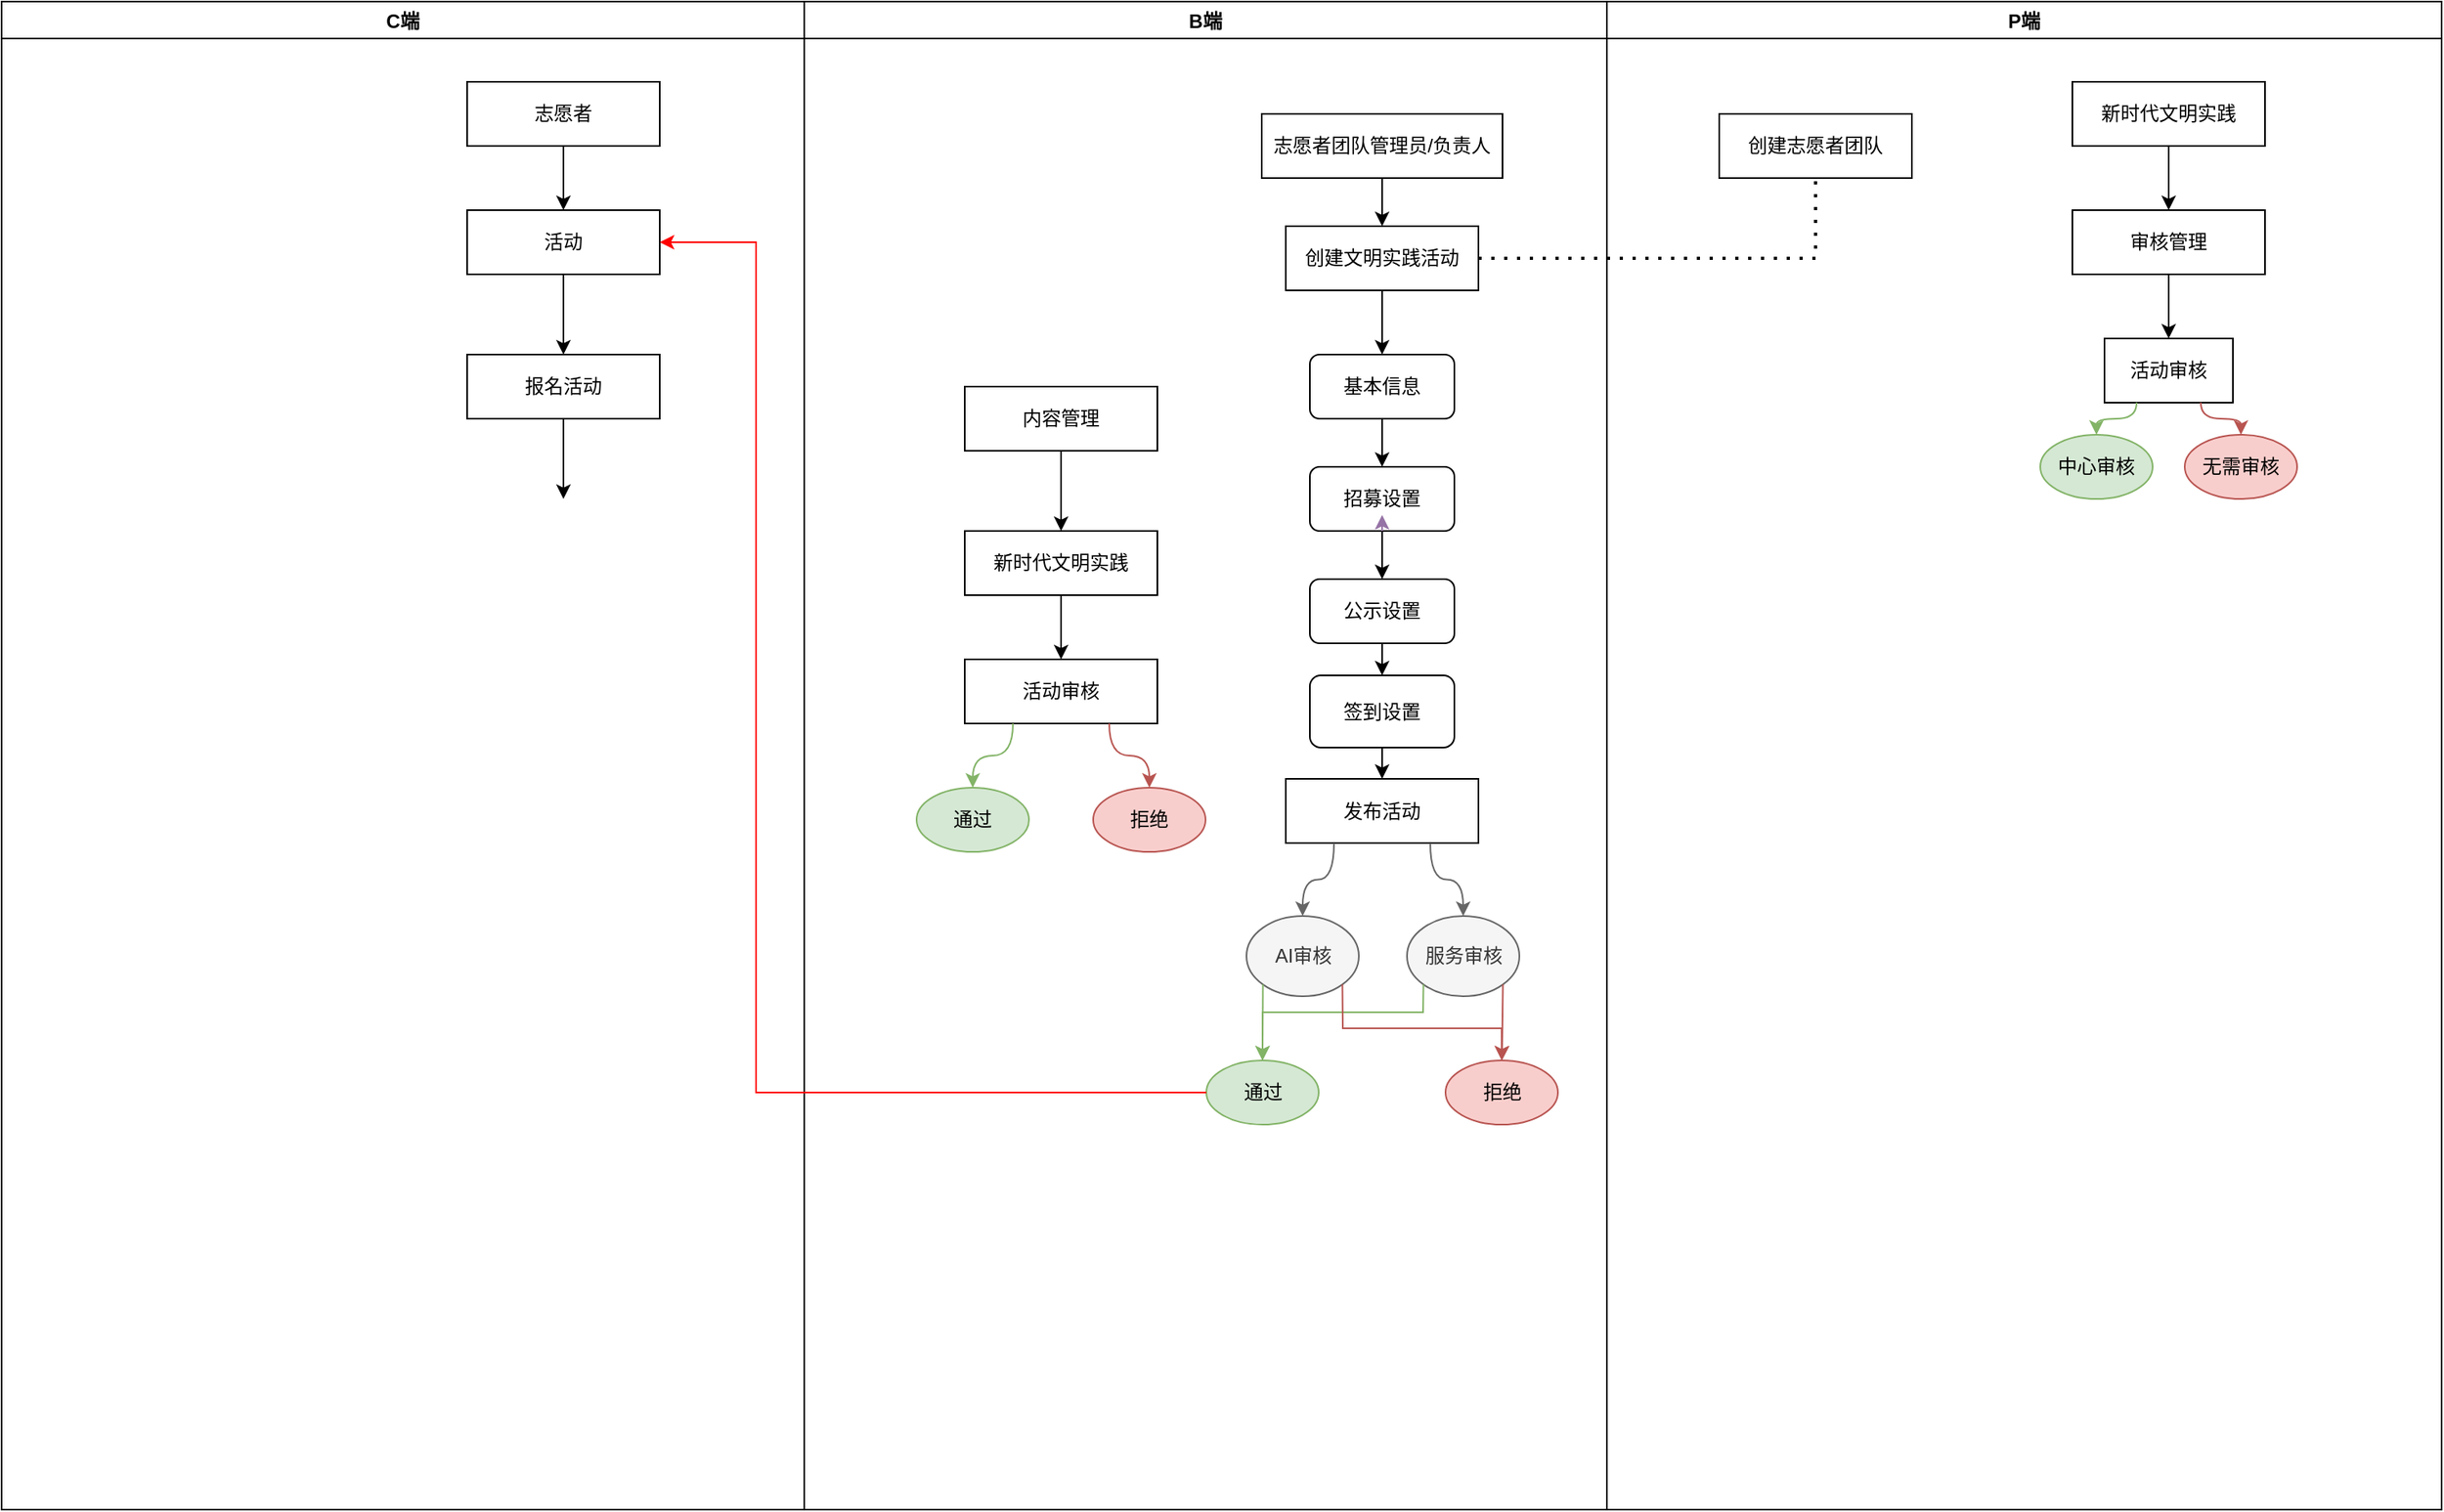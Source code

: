<mxfile version="15.6.8" type="github">
  <diagram id="qpCgczyUxhtcVtG9j94T" name="第 1 页">
    <mxGraphModel dx="1422" dy="761" grid="1" gridSize="10" guides="1" tooltips="1" connect="1" arrows="1" fold="1" page="1" pageScale="1" pageWidth="827" pageHeight="1169" math="0" shadow="0">
      <root>
        <mxCell id="0" />
        <mxCell id="1" parent="0" />
        <mxCell id="KroNpoQIzIgqycC2E6Yz-1" value="C端" style="swimlane;" vertex="1" parent="1">
          <mxGeometry x="180" y="100" width="500" height="940" as="geometry" />
        </mxCell>
        <mxCell id="KroNpoQIzIgqycC2E6Yz-63" value="活动" style="rounded=0;whiteSpace=wrap;html=1;" vertex="1" parent="KroNpoQIzIgqycC2E6Yz-1">
          <mxGeometry x="290" y="130" width="120" height="40" as="geometry" />
        </mxCell>
        <mxCell id="KroNpoQIzIgqycC2E6Yz-64" value="志愿者" style="rounded=0;whiteSpace=wrap;html=1;" vertex="1" parent="KroNpoQIzIgqycC2E6Yz-1">
          <mxGeometry x="290" y="50" width="120" height="40" as="geometry" />
        </mxCell>
        <mxCell id="KroNpoQIzIgqycC2E6Yz-65" value="" style="endArrow=classic;html=1;rounded=0;strokeColor=#000000;exitX=0.5;exitY=1;exitDx=0;exitDy=0;" edge="1" parent="KroNpoQIzIgqycC2E6Yz-1" source="KroNpoQIzIgqycC2E6Yz-64" target="KroNpoQIzIgqycC2E6Yz-63">
          <mxGeometry width="50" height="50" relative="1" as="geometry">
            <mxPoint x="560" y="320" as="sourcePoint" />
            <mxPoint x="610" y="270" as="targetPoint" />
          </mxGeometry>
        </mxCell>
        <mxCell id="KroNpoQIzIgqycC2E6Yz-66" value="报名活动" style="rounded=0;whiteSpace=wrap;html=1;" vertex="1" parent="KroNpoQIzIgqycC2E6Yz-1">
          <mxGeometry x="290" y="220" width="120" height="40" as="geometry" />
        </mxCell>
        <mxCell id="KroNpoQIzIgqycC2E6Yz-67" value="" style="endArrow=classic;html=1;rounded=0;strokeColor=#000000;exitX=0.5;exitY=1;exitDx=0;exitDy=0;entryX=0.5;entryY=0;entryDx=0;entryDy=0;" edge="1" parent="KroNpoQIzIgqycC2E6Yz-1" source="KroNpoQIzIgqycC2E6Yz-63" target="KroNpoQIzIgqycC2E6Yz-66">
          <mxGeometry width="50" height="50" relative="1" as="geometry">
            <mxPoint x="560" y="320" as="sourcePoint" />
            <mxPoint x="610" y="270" as="targetPoint" />
          </mxGeometry>
        </mxCell>
        <mxCell id="KroNpoQIzIgqycC2E6Yz-3" value="B端" style="swimlane;" vertex="1" parent="1">
          <mxGeometry x="680" y="100" width="500" height="940" as="geometry" />
        </mxCell>
        <mxCell id="KroNpoQIzIgqycC2E6Yz-6" value="志愿者团队管理员/负责人" style="rounded=0;whiteSpace=wrap;html=1;" vertex="1" parent="KroNpoQIzIgqycC2E6Yz-3">
          <mxGeometry x="285" y="70" width="150" height="40" as="geometry" />
        </mxCell>
        <mxCell id="KroNpoQIzIgqycC2E6Yz-7" value="创建文明实践活动" style="rounded=0;whiteSpace=wrap;html=1;" vertex="1" parent="KroNpoQIzIgqycC2E6Yz-3">
          <mxGeometry x="300" y="140" width="120" height="40" as="geometry" />
        </mxCell>
        <mxCell id="KroNpoQIzIgqycC2E6Yz-8" value="" style="endArrow=classic;html=1;rounded=0;exitX=0.5;exitY=1;exitDx=0;exitDy=0;entryX=0.5;entryY=0;entryDx=0;entryDy=0;" edge="1" parent="KroNpoQIzIgqycC2E6Yz-3" source="KroNpoQIzIgqycC2E6Yz-6" target="KroNpoQIzIgqycC2E6Yz-7">
          <mxGeometry width="50" height="50" relative="1" as="geometry">
            <mxPoint x="205" y="410" as="sourcePoint" />
            <mxPoint x="255" y="360" as="targetPoint" />
          </mxGeometry>
        </mxCell>
        <mxCell id="KroNpoQIzIgqycC2E6Yz-9" value="基本信息" style="rounded=1;whiteSpace=wrap;html=1;" vertex="1" parent="KroNpoQIzIgqycC2E6Yz-3">
          <mxGeometry x="315" y="220" width="90" height="40" as="geometry" />
        </mxCell>
        <mxCell id="KroNpoQIzIgqycC2E6Yz-11" value="公示设置" style="rounded=1;whiteSpace=wrap;html=1;" vertex="1" parent="KroNpoQIzIgqycC2E6Yz-3">
          <mxGeometry x="315" y="360" width="90" height="40" as="geometry" />
        </mxCell>
        <mxCell id="KroNpoQIzIgqycC2E6Yz-12" value="签到设置" style="rounded=1;whiteSpace=wrap;html=1;" vertex="1" parent="KroNpoQIzIgqycC2E6Yz-3">
          <mxGeometry x="315" y="420" width="90" height="45" as="geometry" />
        </mxCell>
        <mxCell id="KroNpoQIzIgqycC2E6Yz-13" value="" style="endArrow=classic;html=1;rounded=0;exitX=0.5;exitY=1;exitDx=0;exitDy=0;entryX=0.5;entryY=0;entryDx=0;entryDy=0;" edge="1" parent="KroNpoQIzIgqycC2E6Yz-3" source="KroNpoQIzIgqycC2E6Yz-7" target="KroNpoQIzIgqycC2E6Yz-9">
          <mxGeometry width="50" height="50" relative="1" as="geometry">
            <mxPoint x="205" y="410" as="sourcePoint" />
            <mxPoint x="255" y="360" as="targetPoint" />
          </mxGeometry>
        </mxCell>
        <mxCell id="KroNpoQIzIgqycC2E6Yz-16" value="" style="endArrow=classic;html=1;rounded=0;exitX=0.5;exitY=1;exitDx=0;exitDy=0;entryX=0.5;entryY=0;entryDx=0;entryDy=0;" edge="1" parent="KroNpoQIzIgqycC2E6Yz-3" source="KroNpoQIzIgqycC2E6Yz-11" target="KroNpoQIzIgqycC2E6Yz-12">
          <mxGeometry width="50" height="50" relative="1" as="geometry">
            <mxPoint x="205" y="485" as="sourcePoint" />
            <mxPoint x="255" y="435" as="targetPoint" />
          </mxGeometry>
        </mxCell>
        <mxCell id="KroNpoQIzIgqycC2E6Yz-32" value="发布活动" style="rounded=0;whiteSpace=wrap;html=1;" vertex="1" parent="KroNpoQIzIgqycC2E6Yz-3">
          <mxGeometry x="300" y="484.5" width="120" height="40" as="geometry" />
        </mxCell>
        <mxCell id="KroNpoQIzIgqycC2E6Yz-33" value="" style="endArrow=classic;html=1;rounded=0;exitX=0.5;exitY=1;exitDx=0;exitDy=0;entryX=0.5;entryY=0;entryDx=0;entryDy=0;" edge="1" parent="KroNpoQIzIgqycC2E6Yz-3" source="KroNpoQIzIgqycC2E6Yz-12" target="KroNpoQIzIgqycC2E6Yz-32">
          <mxGeometry width="50" height="50" relative="1" as="geometry">
            <mxPoint x="140" y="430" as="sourcePoint" />
            <mxPoint x="190" y="380" as="targetPoint" />
          </mxGeometry>
        </mxCell>
        <mxCell id="KroNpoQIzIgqycC2E6Yz-36" value="AI审核" style="ellipse;whiteSpace=wrap;html=1;fillColor=#f5f5f5;fontColor=#333333;strokeColor=#666666;" vertex="1" parent="KroNpoQIzIgqycC2E6Yz-3">
          <mxGeometry x="275.5" y="570" width="70" height="50" as="geometry" />
        </mxCell>
        <mxCell id="KroNpoQIzIgqycC2E6Yz-35" value="" style="endArrow=classic;html=1;rounded=0;exitX=0.25;exitY=1;exitDx=0;exitDy=0;fillColor=#f5f5f5;strokeColor=#666666;edgeStyle=orthogonalEdgeStyle;curved=1;" edge="1" parent="KroNpoQIzIgqycC2E6Yz-3" source="KroNpoQIzIgqycC2E6Yz-32" target="KroNpoQIzIgqycC2E6Yz-36">
          <mxGeometry width="50" height="50" relative="1" as="geometry">
            <mxPoint x="100" y="650" as="sourcePoint" />
            <mxPoint x="130" y="700" as="targetPoint" />
          </mxGeometry>
        </mxCell>
        <mxCell id="KroNpoQIzIgqycC2E6Yz-37" value="服务审核" style="ellipse;whiteSpace=wrap;html=1;fillColor=#f5f5f5;fontColor=#333333;strokeColor=#666666;" vertex="1" parent="KroNpoQIzIgqycC2E6Yz-3">
          <mxGeometry x="375.5" y="570" width="70" height="50" as="geometry" />
        </mxCell>
        <mxCell id="KroNpoQIzIgqycC2E6Yz-38" value="" style="endArrow=classic;html=1;rounded=0;curved=1;exitX=0.75;exitY=1;exitDx=0;exitDy=0;entryX=0.5;entryY=0;entryDx=0;entryDy=0;edgeStyle=orthogonalEdgeStyle;fillColor=#f5f5f5;strokeColor=#666666;" edge="1" parent="KroNpoQIzIgqycC2E6Yz-3" source="KroNpoQIzIgqycC2E6Yz-32" target="KroNpoQIzIgqycC2E6Yz-37">
          <mxGeometry width="50" height="50" relative="1" as="geometry">
            <mxPoint x="150" y="660" as="sourcePoint" />
            <mxPoint x="150" y="460" as="targetPoint" />
          </mxGeometry>
        </mxCell>
        <mxCell id="KroNpoQIzIgqycC2E6Yz-43" value="内容管理" style="rounded=0;whiteSpace=wrap;html=1;" vertex="1" parent="KroNpoQIzIgqycC2E6Yz-3">
          <mxGeometry x="100" y="240" width="120" height="40" as="geometry" />
        </mxCell>
        <mxCell id="KroNpoQIzIgqycC2E6Yz-45" value="活动审核" style="rounded=0;whiteSpace=wrap;html=1;" vertex="1" parent="KroNpoQIzIgqycC2E6Yz-3">
          <mxGeometry x="100" y="410" width="120" height="40" as="geometry" />
        </mxCell>
        <mxCell id="KroNpoQIzIgqycC2E6Yz-46" value="新时代文明实践" style="rounded=0;whiteSpace=wrap;html=1;" vertex="1" parent="KroNpoQIzIgqycC2E6Yz-3">
          <mxGeometry x="100" y="330" width="120" height="40" as="geometry" />
        </mxCell>
        <mxCell id="KroNpoQIzIgqycC2E6Yz-47" value="" style="endArrow=classic;html=1;rounded=1;strokeColor=default;exitX=0.5;exitY=1;exitDx=0;exitDy=0;" edge="1" parent="KroNpoQIzIgqycC2E6Yz-3" source="KroNpoQIzIgqycC2E6Yz-43" target="KroNpoQIzIgqycC2E6Yz-46">
          <mxGeometry width="50" height="50" relative="1" as="geometry">
            <mxPoint x="393" y="370" as="sourcePoint" />
            <mxPoint x="443" y="320" as="targetPoint" />
          </mxGeometry>
        </mxCell>
        <mxCell id="KroNpoQIzIgqycC2E6Yz-48" value="" style="endArrow=classic;html=1;rounded=1;strokeColor=default;exitX=0.5;exitY=1;exitDx=0;exitDy=0;entryX=0.5;entryY=0;entryDx=0;entryDy=0;" edge="1" parent="KroNpoQIzIgqycC2E6Yz-3" source="KroNpoQIzIgqycC2E6Yz-46" target="KroNpoQIzIgqycC2E6Yz-45">
          <mxGeometry width="50" height="50" relative="1" as="geometry">
            <mxPoint x="393" y="370" as="sourcePoint" />
            <mxPoint x="443" y="320" as="targetPoint" />
          </mxGeometry>
        </mxCell>
        <mxCell id="KroNpoQIzIgqycC2E6Yz-51" value="通过" style="ellipse;whiteSpace=wrap;html=1;fillColor=#d5e8d4;strokeColor=#82b366;" vertex="1" parent="KroNpoQIzIgqycC2E6Yz-3">
          <mxGeometry x="70" y="490" width="70" height="40" as="geometry" />
        </mxCell>
        <mxCell id="KroNpoQIzIgqycC2E6Yz-52" value="" style="endArrow=classic;html=1;rounded=0;exitX=0.25;exitY=1;exitDx=0;exitDy=0;entryX=0.5;entryY=0;entryDx=0;entryDy=0;edgeStyle=orthogonalEdgeStyle;curved=1;fillColor=#d5e8d4;strokeColor=#82b366;" edge="1" parent="KroNpoQIzIgqycC2E6Yz-3" target="KroNpoQIzIgqycC2E6Yz-51" source="KroNpoQIzIgqycC2E6Yz-45">
          <mxGeometry width="50" height="50" relative="1" as="geometry">
            <mxPoint x="120" y="530" as="sourcePoint" />
            <mxPoint x="-1320" y="520" as="targetPoint" />
          </mxGeometry>
        </mxCell>
        <mxCell id="KroNpoQIzIgqycC2E6Yz-53" value="拒绝" style="ellipse;whiteSpace=wrap;html=1;fillColor=#f8cecc;strokeColor=#b85450;" vertex="1" parent="KroNpoQIzIgqycC2E6Yz-3">
          <mxGeometry x="180" y="490" width="70" height="40" as="geometry" />
        </mxCell>
        <mxCell id="KroNpoQIzIgqycC2E6Yz-54" value="" style="endArrow=classic;html=1;rounded=0;exitX=0.75;exitY=1;exitDx=0;exitDy=0;entryX=0.5;entryY=0;entryDx=0;entryDy=0;edgeStyle=orthogonalEdgeStyle;curved=1;fillColor=#f8cecc;strokeColor=#b85450;" edge="1" parent="KroNpoQIzIgqycC2E6Yz-3" target="KroNpoQIzIgqycC2E6Yz-53" source="KroNpoQIzIgqycC2E6Yz-45">
          <mxGeometry width="50" height="50" relative="1" as="geometry">
            <mxPoint x="190" y="530" as="sourcePoint" />
            <mxPoint x="-1290" y="520" as="targetPoint" />
          </mxGeometry>
        </mxCell>
        <mxCell id="KroNpoQIzIgqycC2E6Yz-55" value="通过" style="ellipse;whiteSpace=wrap;html=1;fillColor=#d5e8d4;strokeColor=#82b366;" vertex="1" parent="KroNpoQIzIgqycC2E6Yz-3">
          <mxGeometry x="250.5" y="660" width="70" height="40" as="geometry" />
        </mxCell>
        <mxCell id="KroNpoQIzIgqycC2E6Yz-56" value="拒绝" style="ellipse;whiteSpace=wrap;html=1;fillColor=#f8cecc;strokeColor=#b85450;" vertex="1" parent="KroNpoQIzIgqycC2E6Yz-3">
          <mxGeometry x="399.5" y="660" width="70" height="40" as="geometry" />
        </mxCell>
        <mxCell id="KroNpoQIzIgqycC2E6Yz-57" value="" style="endArrow=classic;html=1;rounded=1;strokeColor=#82b366;exitX=0;exitY=1;exitDx=0;exitDy=0;entryX=0.5;entryY=0;entryDx=0;entryDy=0;fillColor=#d5e8d4;" edge="1" parent="KroNpoQIzIgqycC2E6Yz-3" source="KroNpoQIzIgqycC2E6Yz-36" target="KroNpoQIzIgqycC2E6Yz-55">
          <mxGeometry width="50" height="50" relative="1" as="geometry">
            <mxPoint x="295.5" y="540" as="sourcePoint" />
            <mxPoint x="345.5" y="490" as="targetPoint" />
          </mxGeometry>
        </mxCell>
        <mxCell id="KroNpoQIzIgqycC2E6Yz-10" value="招募设置" style="rounded=1;whiteSpace=wrap;html=1;" vertex="1" parent="KroNpoQIzIgqycC2E6Yz-3">
          <mxGeometry x="315" y="290" width="90" height="40" as="geometry" />
        </mxCell>
        <mxCell id="KroNpoQIzIgqycC2E6Yz-14" value="" style="endArrow=classic;html=1;rounded=0;exitX=0.5;exitY=1;exitDx=0;exitDy=0;" edge="1" parent="KroNpoQIzIgqycC2E6Yz-3" source="KroNpoQIzIgqycC2E6Yz-9" target="KroNpoQIzIgqycC2E6Yz-10">
          <mxGeometry width="50" height="50" relative="1" as="geometry">
            <mxPoint x="205" y="410" as="sourcePoint" />
            <mxPoint x="255" y="360" as="targetPoint" />
          </mxGeometry>
        </mxCell>
        <mxCell id="KroNpoQIzIgqycC2E6Yz-15" value="" style="endArrow=classic;html=1;rounded=0;exitX=0.5;exitY=1;exitDx=0;exitDy=0;entryX=0.5;entryY=0;entryDx=0;entryDy=0;" edge="1" parent="KroNpoQIzIgqycC2E6Yz-3" source="KroNpoQIzIgqycC2E6Yz-10" target="KroNpoQIzIgqycC2E6Yz-11">
          <mxGeometry width="50" height="50" relative="1" as="geometry">
            <mxPoint x="205" y="440" as="sourcePoint" />
            <mxPoint x="255" y="390" as="targetPoint" />
          </mxGeometry>
        </mxCell>
        <mxCell id="KroNpoQIzIgqycC2E6Yz-58" value="" style="endArrow=classic;html=1;rounded=0;strokeColor=#82b366;exitX=0;exitY=1;exitDx=0;exitDy=0;entryX=0.5;entryY=0;entryDx=0;entryDy=0;fillColor=#d5e8d4;" edge="1" parent="KroNpoQIzIgqycC2E6Yz-3" source="KroNpoQIzIgqycC2E6Yz-37" target="KroNpoQIzIgqycC2E6Yz-55">
          <mxGeometry width="50" height="50" relative="1" as="geometry">
            <mxPoint x="295.5" y="400" as="sourcePoint" />
            <mxPoint x="345.5" y="350" as="targetPoint" />
            <Array as="points">
              <mxPoint x="385.5" y="630" />
              <mxPoint x="285.5" y="630" />
            </Array>
          </mxGeometry>
        </mxCell>
        <mxCell id="KroNpoQIzIgqycC2E6Yz-59" value="" style="endArrow=classic;html=1;rounded=0;strokeColor=#b85450;exitX=1;exitY=1;exitDx=0;exitDy=0;fillColor=#f8cecc;" edge="1" parent="KroNpoQIzIgqycC2E6Yz-3" source="KroNpoQIzIgqycC2E6Yz-37" target="KroNpoQIzIgqycC2E6Yz-56">
          <mxGeometry width="50" height="50" relative="1" as="geometry">
            <mxPoint x="295.5" y="400" as="sourcePoint" />
            <mxPoint x="345.5" y="350" as="targetPoint" />
          </mxGeometry>
        </mxCell>
        <mxCell id="KroNpoQIzIgqycC2E6Yz-60" value="" style="endArrow=classic;html=1;rounded=0;strokeColor=#b85450;exitX=1;exitY=1;exitDx=0;exitDy=0;entryX=0.5;entryY=0;entryDx=0;entryDy=0;fillColor=#f8cecc;" edge="1" parent="KroNpoQIzIgqycC2E6Yz-3" source="KroNpoQIzIgqycC2E6Yz-36" target="KroNpoQIzIgqycC2E6Yz-56">
          <mxGeometry width="50" height="50" relative="1" as="geometry">
            <mxPoint x="295.5" y="400" as="sourcePoint" />
            <mxPoint x="345.5" y="350" as="targetPoint" />
            <Array as="points">
              <mxPoint x="335.5" y="640" />
              <mxPoint x="434.5" y="640" />
            </Array>
          </mxGeometry>
        </mxCell>
        <mxCell id="KroNpoQIzIgqycC2E6Yz-4" value="P端" style="swimlane;" vertex="1" parent="1">
          <mxGeometry x="1180" y="100" width="520" height="940" as="geometry" />
        </mxCell>
        <mxCell id="KroNpoQIzIgqycC2E6Yz-5" value="创建志愿者团队" style="rounded=0;whiteSpace=wrap;html=1;" vertex="1" parent="KroNpoQIzIgqycC2E6Yz-4">
          <mxGeometry x="70" y="70" width="120" height="40" as="geometry" />
        </mxCell>
        <mxCell id="KroNpoQIzIgqycC2E6Yz-19" value="新时代文明实践" style="rounded=0;whiteSpace=wrap;html=1;" vertex="1" parent="KroNpoQIzIgqycC2E6Yz-4">
          <mxGeometry x="290" y="50" width="120" height="40" as="geometry" />
        </mxCell>
        <mxCell id="KroNpoQIzIgqycC2E6Yz-21" value="审核管理" style="rounded=0;whiteSpace=wrap;html=1;" vertex="1" parent="KroNpoQIzIgqycC2E6Yz-4">
          <mxGeometry x="290" y="130" width="120" height="40" as="geometry" />
        </mxCell>
        <mxCell id="KroNpoQIzIgqycC2E6Yz-22" value="活动审核" style="rounded=0;whiteSpace=wrap;html=1;" vertex="1" parent="KroNpoQIzIgqycC2E6Yz-4">
          <mxGeometry x="310" y="210" width="80" height="40" as="geometry" />
        </mxCell>
        <mxCell id="KroNpoQIzIgqycC2E6Yz-23" value="" style="endArrow=classic;html=1;rounded=0;exitX=0.5;exitY=1;exitDx=0;exitDy=0;" edge="1" parent="KroNpoQIzIgqycC2E6Yz-4" source="KroNpoQIzIgqycC2E6Yz-21" target="KroNpoQIzIgqycC2E6Yz-22">
          <mxGeometry width="50" height="50" relative="1" as="geometry">
            <mxPoint x="20" y="290" as="sourcePoint" />
            <mxPoint x="70" y="240" as="targetPoint" />
          </mxGeometry>
        </mxCell>
        <mxCell id="KroNpoQIzIgqycC2E6Yz-24" value="中心审核" style="ellipse;whiteSpace=wrap;html=1;fillColor=#d5e8d4;strokeColor=#82b366;" vertex="1" parent="KroNpoQIzIgqycC2E6Yz-4">
          <mxGeometry x="270" y="270" width="70" height="40" as="geometry" />
        </mxCell>
        <mxCell id="KroNpoQIzIgqycC2E6Yz-25" value="无需审核" style="ellipse;whiteSpace=wrap;html=1;fillColor=#f8cecc;strokeColor=#b85450;" vertex="1" parent="KroNpoQIzIgqycC2E6Yz-4">
          <mxGeometry x="360" y="270" width="70" height="40" as="geometry" />
        </mxCell>
        <mxCell id="KroNpoQIzIgqycC2E6Yz-26" value="" style="endArrow=classic;html=1;rounded=0;exitX=0.25;exitY=1;exitDx=0;exitDy=0;entryX=0.5;entryY=0;entryDx=0;entryDy=0;edgeStyle=orthogonalEdgeStyle;curved=1;fillColor=#d5e8d4;strokeColor=#82b366;" edge="1" parent="KroNpoQIzIgqycC2E6Yz-4" source="KroNpoQIzIgqycC2E6Yz-22" target="KroNpoQIzIgqycC2E6Yz-24">
          <mxGeometry width="50" height="50" relative="1" as="geometry">
            <mxPoint x="20" y="390" as="sourcePoint" />
            <mxPoint x="70" y="340" as="targetPoint" />
          </mxGeometry>
        </mxCell>
        <mxCell id="KroNpoQIzIgqycC2E6Yz-27" value="" style="endArrow=classic;html=1;rounded=0;exitX=0.75;exitY=1;exitDx=0;exitDy=0;entryX=0.5;entryY=0;entryDx=0;entryDy=0;edgeStyle=orthogonalEdgeStyle;curved=1;fillColor=#f8cecc;strokeColor=#b85450;" edge="1" parent="KroNpoQIzIgqycC2E6Yz-4" source="KroNpoQIzIgqycC2E6Yz-22" target="KroNpoQIzIgqycC2E6Yz-25">
          <mxGeometry width="50" height="50" relative="1" as="geometry">
            <mxPoint x="20" y="390" as="sourcePoint" />
            <mxPoint x="70" y="340" as="targetPoint" />
          </mxGeometry>
        </mxCell>
        <mxCell id="KroNpoQIzIgqycC2E6Yz-18" value="" style="endArrow=none;dashed=1;html=1;dashPattern=1 3;strokeWidth=2;rounded=0;exitX=1;exitY=0.5;exitDx=0;exitDy=0;entryX=0.5;entryY=1;entryDx=0;entryDy=0;" edge="1" parent="1" source="KroNpoQIzIgqycC2E6Yz-7" target="KroNpoQIzIgqycC2E6Yz-5">
          <mxGeometry width="50" height="50" relative="1" as="geometry">
            <mxPoint x="1200" y="410" as="sourcePoint" />
            <mxPoint x="1250" y="360" as="targetPoint" />
            <Array as="points">
              <mxPoint x="1310" y="260" />
            </Array>
          </mxGeometry>
        </mxCell>
        <mxCell id="KroNpoQIzIgqycC2E6Yz-20" value="" style="endArrow=classic;html=1;rounded=0;exitX=0.5;exitY=1;exitDx=0;exitDy=0;edgeStyle=orthogonalEdgeStyle;curved=1;" edge="1" parent="1" source="KroNpoQIzIgqycC2E6Yz-19">
          <mxGeometry width="50" height="50" relative="1" as="geometry">
            <mxPoint x="1200" y="390" as="sourcePoint" />
            <mxPoint x="1530" y="230" as="targetPoint" />
          </mxGeometry>
        </mxCell>
        <mxCell id="KroNpoQIzIgqycC2E6Yz-31" value="" style="endArrow=classic;html=1;rounded=0;exitX=0.5;exitY=1;exitDx=0;exitDy=0;fillColor=#e1d5e7;strokeColor=#9673a6;startArrow=none;" edge="1" parent="1" source="KroNpoQIzIgqycC2E6Yz-10">
          <mxGeometry width="50" height="50" relative="1" as="geometry">
            <mxPoint x="1200" y="530" as="sourcePoint" />
            <mxPoint x="1040" y="420" as="targetPoint" />
            <Array as="points" />
          </mxGeometry>
        </mxCell>
        <mxCell id="KroNpoQIzIgqycC2E6Yz-62" value="" style="endArrow=classic;html=1;rounded=0;strokeColor=#FF0000;exitX=0;exitY=0.5;exitDx=0;exitDy=0;entryX=1;entryY=0.5;entryDx=0;entryDy=0;" edge="1" parent="1" source="KroNpoQIzIgqycC2E6Yz-55" target="KroNpoQIzIgqycC2E6Yz-63">
          <mxGeometry width="50" height="50" relative="1" as="geometry">
            <mxPoint x="740" y="720" as="sourcePoint" />
            <mxPoint x="590" y="220" as="targetPoint" />
            <Array as="points">
              <mxPoint x="650" y="780" />
              <mxPoint x="650" y="250" />
            </Array>
          </mxGeometry>
        </mxCell>
        <mxCell id="KroNpoQIzIgqycC2E6Yz-68" value="" style="endArrow=classic;html=1;rounded=0;strokeColor=#000000;exitX=0.5;exitY=1;exitDx=0;exitDy=0;" edge="1" parent="1" source="KroNpoQIzIgqycC2E6Yz-66">
          <mxGeometry width="50" height="50" relative="1" as="geometry">
            <mxPoint x="740" y="420" as="sourcePoint" />
            <mxPoint x="530" y="410" as="targetPoint" />
          </mxGeometry>
        </mxCell>
      </root>
    </mxGraphModel>
  </diagram>
</mxfile>
